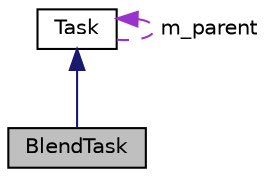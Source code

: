 digraph "BlendTask"
{
  edge [fontname="Helvetica",fontsize="10",labelfontname="Helvetica",labelfontsize="10"];
  node [fontname="Helvetica",fontsize="10",shape=record];
  Node1 [label="BlendTask",height=0.2,width=0.4,color="black", fillcolor="grey75", style="filled", fontcolor="black"];
  Node2 -> Node1 [dir="back",color="midnightblue",fontsize="10",style="solid"];
  Node2 [label="Task",height=0.2,width=0.4,color="black", fillcolor="white", style="filled",URL="$class_task.html",tooltip="Implémentation de la classe abstraite Task, classe de base de notre projet avec ses attibuts et ses m..."];
  Node2 -> Node2 [dir="back",color="darkorchid3",fontsize="10",style="dashed",label=" m_parent" ];
}

